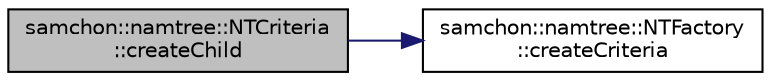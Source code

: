 digraph "samchon::namtree::NTCriteria::createChild"
{
  edge [fontname="Helvetica",fontsize="10",labelfontname="Helvetica",labelfontsize="10"];
  node [fontname="Helvetica",fontsize="10",shape=record];
  rankdir="LR";
  Node1 [label="samchon::namtree::NTCriteria\l::createChild",height=0.2,width=0.4,color="black", fillcolor="grey75", style="filled", fontcolor="black"];
  Node1 -> Node2 [color="midnightblue",fontsize="10",style="solid",fontname="Helvetica"];
  Node2 [label="samchon::namtree::NTFactory\l::createCriteria",height=0.2,width=0.4,color="black", fillcolor="white", style="filled",URL="$d0/d7b/classsamchon_1_1namtree_1_1NTFactory.html#ac7f523c0d01663415e4538309447cefa",tooltip="Factory method of a NTCriteria. "];
}
